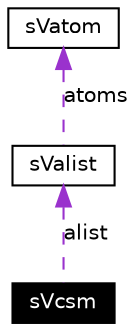 digraph inheritance
{
  Node29 [shape="box",label="sVcsm",fontsize=10,height=0.2,width=0.4,fontname="Helvetica",color="black",style="filled" fontcolor="white"];
  Node30 -> Node29 [dir=back,color="darkorchid3",fontsize=10,style="dashed",label="alist",fontname="Helvetica"];
  Node30 [shape="box",label="sValist",fontsize=10,height=0.2,width=0.4,fontname="Helvetica",color="black",URL="$structsValist.html"];
  Node31 -> Node30 [dir=back,color="darkorchid3",fontsize=10,style="dashed",label="atoms",fontname="Helvetica"];
  Node31 [shape="box",label="sVatom",fontsize=10,height=0.2,width=0.4,fontname="Helvetica",color="black",URL="$structsVatom.html"];
}
